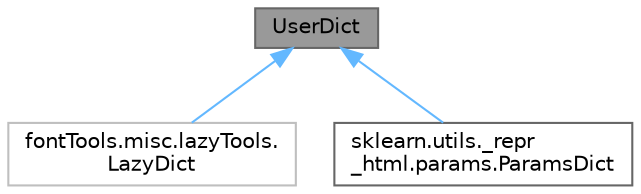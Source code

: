 digraph "UserDict"
{
 // LATEX_PDF_SIZE
  bgcolor="transparent";
  edge [fontname=Helvetica,fontsize=10,labelfontname=Helvetica,labelfontsize=10];
  node [fontname=Helvetica,fontsize=10,shape=box,height=0.2,width=0.4];
  Node1 [id="Node000001",label="UserDict",height=0.2,width=0.4,color="gray40", fillcolor="grey60", style="filled", fontcolor="black",tooltip=" "];
  Node1 -> Node2 [id="edge1_Node000001_Node000002",dir="back",color="steelblue1",style="solid",tooltip=" "];
  Node2 [id="Node000002",label="fontTools.misc.lazyTools.\lLazyDict",height=0.2,width=0.4,color="grey75", fillcolor="white", style="filled",URL="$d6/d93/classfontTools_1_1misc_1_1lazyTools_1_1LazyDict.html",tooltip=" "];
  Node1 -> Node3 [id="edge2_Node000001_Node000003",dir="back",color="steelblue1",style="solid",tooltip=" "];
  Node3 [id="Node000003",label="sklearn.utils._repr\l_html.params.ParamsDict",height=0.2,width=0.4,color="gray40", fillcolor="white", style="filled",URL="$d5/d72/classsklearn_1_1utils_1_1__repr__html_1_1params_1_1ParamsDict.html",tooltip=" "];
}
